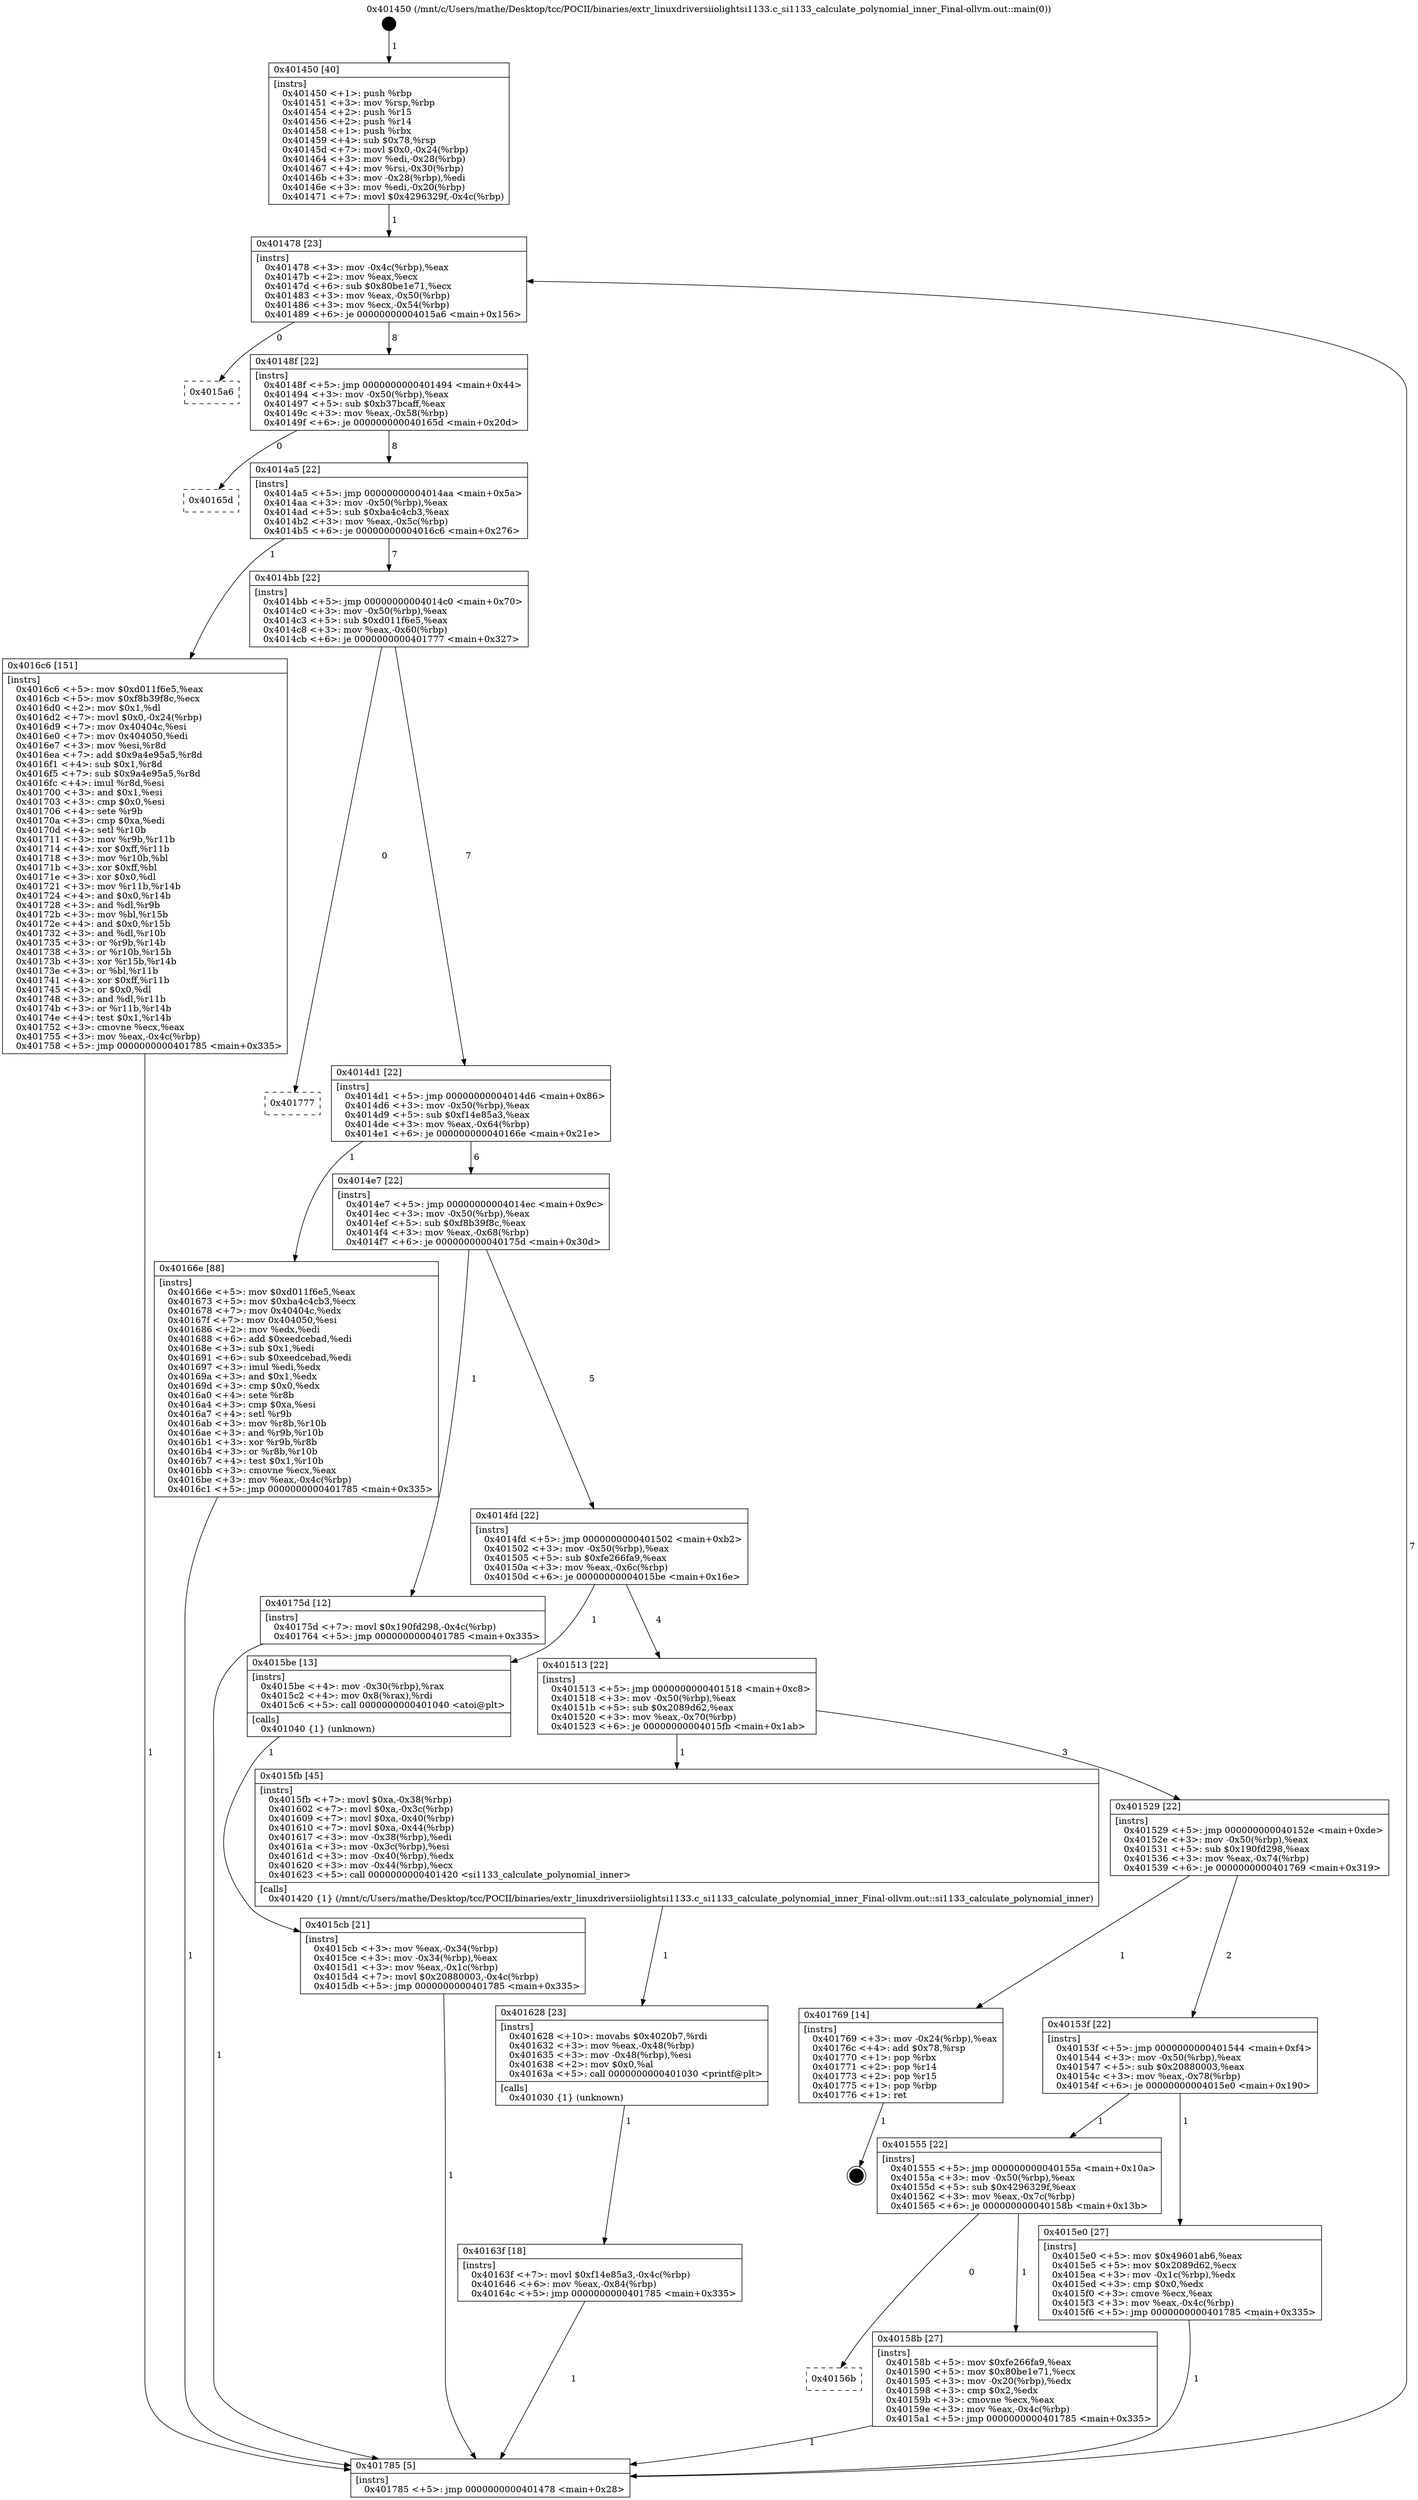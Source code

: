 digraph "0x401450" {
  label = "0x401450 (/mnt/c/Users/mathe/Desktop/tcc/POCII/binaries/extr_linuxdriversiiolightsi1133.c_si1133_calculate_polynomial_inner_Final-ollvm.out::main(0))"
  labelloc = "t"
  node[shape=record]

  Entry [label="",width=0.3,height=0.3,shape=circle,fillcolor=black,style=filled]
  "0x401478" [label="{
     0x401478 [23]\l
     | [instrs]\l
     &nbsp;&nbsp;0x401478 \<+3\>: mov -0x4c(%rbp),%eax\l
     &nbsp;&nbsp;0x40147b \<+2\>: mov %eax,%ecx\l
     &nbsp;&nbsp;0x40147d \<+6\>: sub $0x80be1e71,%ecx\l
     &nbsp;&nbsp;0x401483 \<+3\>: mov %eax,-0x50(%rbp)\l
     &nbsp;&nbsp;0x401486 \<+3\>: mov %ecx,-0x54(%rbp)\l
     &nbsp;&nbsp;0x401489 \<+6\>: je 00000000004015a6 \<main+0x156\>\l
  }"]
  "0x4015a6" [label="{
     0x4015a6\l
  }", style=dashed]
  "0x40148f" [label="{
     0x40148f [22]\l
     | [instrs]\l
     &nbsp;&nbsp;0x40148f \<+5\>: jmp 0000000000401494 \<main+0x44\>\l
     &nbsp;&nbsp;0x401494 \<+3\>: mov -0x50(%rbp),%eax\l
     &nbsp;&nbsp;0x401497 \<+5\>: sub $0xb37bcaff,%eax\l
     &nbsp;&nbsp;0x40149c \<+3\>: mov %eax,-0x58(%rbp)\l
     &nbsp;&nbsp;0x40149f \<+6\>: je 000000000040165d \<main+0x20d\>\l
  }"]
  Exit [label="",width=0.3,height=0.3,shape=circle,fillcolor=black,style=filled,peripheries=2]
  "0x40165d" [label="{
     0x40165d\l
  }", style=dashed]
  "0x4014a5" [label="{
     0x4014a5 [22]\l
     | [instrs]\l
     &nbsp;&nbsp;0x4014a5 \<+5\>: jmp 00000000004014aa \<main+0x5a\>\l
     &nbsp;&nbsp;0x4014aa \<+3\>: mov -0x50(%rbp),%eax\l
     &nbsp;&nbsp;0x4014ad \<+5\>: sub $0xba4c4cb3,%eax\l
     &nbsp;&nbsp;0x4014b2 \<+3\>: mov %eax,-0x5c(%rbp)\l
     &nbsp;&nbsp;0x4014b5 \<+6\>: je 00000000004016c6 \<main+0x276\>\l
  }"]
  "0x40163f" [label="{
     0x40163f [18]\l
     | [instrs]\l
     &nbsp;&nbsp;0x40163f \<+7\>: movl $0xf14e85a3,-0x4c(%rbp)\l
     &nbsp;&nbsp;0x401646 \<+6\>: mov %eax,-0x84(%rbp)\l
     &nbsp;&nbsp;0x40164c \<+5\>: jmp 0000000000401785 \<main+0x335\>\l
  }"]
  "0x4016c6" [label="{
     0x4016c6 [151]\l
     | [instrs]\l
     &nbsp;&nbsp;0x4016c6 \<+5\>: mov $0xd011f6e5,%eax\l
     &nbsp;&nbsp;0x4016cb \<+5\>: mov $0xf8b39f8c,%ecx\l
     &nbsp;&nbsp;0x4016d0 \<+2\>: mov $0x1,%dl\l
     &nbsp;&nbsp;0x4016d2 \<+7\>: movl $0x0,-0x24(%rbp)\l
     &nbsp;&nbsp;0x4016d9 \<+7\>: mov 0x40404c,%esi\l
     &nbsp;&nbsp;0x4016e0 \<+7\>: mov 0x404050,%edi\l
     &nbsp;&nbsp;0x4016e7 \<+3\>: mov %esi,%r8d\l
     &nbsp;&nbsp;0x4016ea \<+7\>: add $0x9a4e95a5,%r8d\l
     &nbsp;&nbsp;0x4016f1 \<+4\>: sub $0x1,%r8d\l
     &nbsp;&nbsp;0x4016f5 \<+7\>: sub $0x9a4e95a5,%r8d\l
     &nbsp;&nbsp;0x4016fc \<+4\>: imul %r8d,%esi\l
     &nbsp;&nbsp;0x401700 \<+3\>: and $0x1,%esi\l
     &nbsp;&nbsp;0x401703 \<+3\>: cmp $0x0,%esi\l
     &nbsp;&nbsp;0x401706 \<+4\>: sete %r9b\l
     &nbsp;&nbsp;0x40170a \<+3\>: cmp $0xa,%edi\l
     &nbsp;&nbsp;0x40170d \<+4\>: setl %r10b\l
     &nbsp;&nbsp;0x401711 \<+3\>: mov %r9b,%r11b\l
     &nbsp;&nbsp;0x401714 \<+4\>: xor $0xff,%r11b\l
     &nbsp;&nbsp;0x401718 \<+3\>: mov %r10b,%bl\l
     &nbsp;&nbsp;0x40171b \<+3\>: xor $0xff,%bl\l
     &nbsp;&nbsp;0x40171e \<+3\>: xor $0x0,%dl\l
     &nbsp;&nbsp;0x401721 \<+3\>: mov %r11b,%r14b\l
     &nbsp;&nbsp;0x401724 \<+4\>: and $0x0,%r14b\l
     &nbsp;&nbsp;0x401728 \<+3\>: and %dl,%r9b\l
     &nbsp;&nbsp;0x40172b \<+3\>: mov %bl,%r15b\l
     &nbsp;&nbsp;0x40172e \<+4\>: and $0x0,%r15b\l
     &nbsp;&nbsp;0x401732 \<+3\>: and %dl,%r10b\l
     &nbsp;&nbsp;0x401735 \<+3\>: or %r9b,%r14b\l
     &nbsp;&nbsp;0x401738 \<+3\>: or %r10b,%r15b\l
     &nbsp;&nbsp;0x40173b \<+3\>: xor %r15b,%r14b\l
     &nbsp;&nbsp;0x40173e \<+3\>: or %bl,%r11b\l
     &nbsp;&nbsp;0x401741 \<+4\>: xor $0xff,%r11b\l
     &nbsp;&nbsp;0x401745 \<+3\>: or $0x0,%dl\l
     &nbsp;&nbsp;0x401748 \<+3\>: and %dl,%r11b\l
     &nbsp;&nbsp;0x40174b \<+3\>: or %r11b,%r14b\l
     &nbsp;&nbsp;0x40174e \<+4\>: test $0x1,%r14b\l
     &nbsp;&nbsp;0x401752 \<+3\>: cmovne %ecx,%eax\l
     &nbsp;&nbsp;0x401755 \<+3\>: mov %eax,-0x4c(%rbp)\l
     &nbsp;&nbsp;0x401758 \<+5\>: jmp 0000000000401785 \<main+0x335\>\l
  }"]
  "0x4014bb" [label="{
     0x4014bb [22]\l
     | [instrs]\l
     &nbsp;&nbsp;0x4014bb \<+5\>: jmp 00000000004014c0 \<main+0x70\>\l
     &nbsp;&nbsp;0x4014c0 \<+3\>: mov -0x50(%rbp),%eax\l
     &nbsp;&nbsp;0x4014c3 \<+5\>: sub $0xd011f6e5,%eax\l
     &nbsp;&nbsp;0x4014c8 \<+3\>: mov %eax,-0x60(%rbp)\l
     &nbsp;&nbsp;0x4014cb \<+6\>: je 0000000000401777 \<main+0x327\>\l
  }"]
  "0x401628" [label="{
     0x401628 [23]\l
     | [instrs]\l
     &nbsp;&nbsp;0x401628 \<+10\>: movabs $0x4020b7,%rdi\l
     &nbsp;&nbsp;0x401632 \<+3\>: mov %eax,-0x48(%rbp)\l
     &nbsp;&nbsp;0x401635 \<+3\>: mov -0x48(%rbp),%esi\l
     &nbsp;&nbsp;0x401638 \<+2\>: mov $0x0,%al\l
     &nbsp;&nbsp;0x40163a \<+5\>: call 0000000000401030 \<printf@plt\>\l
     | [calls]\l
     &nbsp;&nbsp;0x401030 \{1\} (unknown)\l
  }"]
  "0x401777" [label="{
     0x401777\l
  }", style=dashed]
  "0x4014d1" [label="{
     0x4014d1 [22]\l
     | [instrs]\l
     &nbsp;&nbsp;0x4014d1 \<+5\>: jmp 00000000004014d6 \<main+0x86\>\l
     &nbsp;&nbsp;0x4014d6 \<+3\>: mov -0x50(%rbp),%eax\l
     &nbsp;&nbsp;0x4014d9 \<+5\>: sub $0xf14e85a3,%eax\l
     &nbsp;&nbsp;0x4014de \<+3\>: mov %eax,-0x64(%rbp)\l
     &nbsp;&nbsp;0x4014e1 \<+6\>: je 000000000040166e \<main+0x21e\>\l
  }"]
  "0x4015cb" [label="{
     0x4015cb [21]\l
     | [instrs]\l
     &nbsp;&nbsp;0x4015cb \<+3\>: mov %eax,-0x34(%rbp)\l
     &nbsp;&nbsp;0x4015ce \<+3\>: mov -0x34(%rbp),%eax\l
     &nbsp;&nbsp;0x4015d1 \<+3\>: mov %eax,-0x1c(%rbp)\l
     &nbsp;&nbsp;0x4015d4 \<+7\>: movl $0x20880003,-0x4c(%rbp)\l
     &nbsp;&nbsp;0x4015db \<+5\>: jmp 0000000000401785 \<main+0x335\>\l
  }"]
  "0x40166e" [label="{
     0x40166e [88]\l
     | [instrs]\l
     &nbsp;&nbsp;0x40166e \<+5\>: mov $0xd011f6e5,%eax\l
     &nbsp;&nbsp;0x401673 \<+5\>: mov $0xba4c4cb3,%ecx\l
     &nbsp;&nbsp;0x401678 \<+7\>: mov 0x40404c,%edx\l
     &nbsp;&nbsp;0x40167f \<+7\>: mov 0x404050,%esi\l
     &nbsp;&nbsp;0x401686 \<+2\>: mov %edx,%edi\l
     &nbsp;&nbsp;0x401688 \<+6\>: add $0xeedcebad,%edi\l
     &nbsp;&nbsp;0x40168e \<+3\>: sub $0x1,%edi\l
     &nbsp;&nbsp;0x401691 \<+6\>: sub $0xeedcebad,%edi\l
     &nbsp;&nbsp;0x401697 \<+3\>: imul %edi,%edx\l
     &nbsp;&nbsp;0x40169a \<+3\>: and $0x1,%edx\l
     &nbsp;&nbsp;0x40169d \<+3\>: cmp $0x0,%edx\l
     &nbsp;&nbsp;0x4016a0 \<+4\>: sete %r8b\l
     &nbsp;&nbsp;0x4016a4 \<+3\>: cmp $0xa,%esi\l
     &nbsp;&nbsp;0x4016a7 \<+4\>: setl %r9b\l
     &nbsp;&nbsp;0x4016ab \<+3\>: mov %r8b,%r10b\l
     &nbsp;&nbsp;0x4016ae \<+3\>: and %r9b,%r10b\l
     &nbsp;&nbsp;0x4016b1 \<+3\>: xor %r9b,%r8b\l
     &nbsp;&nbsp;0x4016b4 \<+3\>: or %r8b,%r10b\l
     &nbsp;&nbsp;0x4016b7 \<+4\>: test $0x1,%r10b\l
     &nbsp;&nbsp;0x4016bb \<+3\>: cmovne %ecx,%eax\l
     &nbsp;&nbsp;0x4016be \<+3\>: mov %eax,-0x4c(%rbp)\l
     &nbsp;&nbsp;0x4016c1 \<+5\>: jmp 0000000000401785 \<main+0x335\>\l
  }"]
  "0x4014e7" [label="{
     0x4014e7 [22]\l
     | [instrs]\l
     &nbsp;&nbsp;0x4014e7 \<+5\>: jmp 00000000004014ec \<main+0x9c\>\l
     &nbsp;&nbsp;0x4014ec \<+3\>: mov -0x50(%rbp),%eax\l
     &nbsp;&nbsp;0x4014ef \<+5\>: sub $0xf8b39f8c,%eax\l
     &nbsp;&nbsp;0x4014f4 \<+3\>: mov %eax,-0x68(%rbp)\l
     &nbsp;&nbsp;0x4014f7 \<+6\>: je 000000000040175d \<main+0x30d\>\l
  }"]
  "0x401450" [label="{
     0x401450 [40]\l
     | [instrs]\l
     &nbsp;&nbsp;0x401450 \<+1\>: push %rbp\l
     &nbsp;&nbsp;0x401451 \<+3\>: mov %rsp,%rbp\l
     &nbsp;&nbsp;0x401454 \<+2\>: push %r15\l
     &nbsp;&nbsp;0x401456 \<+2\>: push %r14\l
     &nbsp;&nbsp;0x401458 \<+1\>: push %rbx\l
     &nbsp;&nbsp;0x401459 \<+4\>: sub $0x78,%rsp\l
     &nbsp;&nbsp;0x40145d \<+7\>: movl $0x0,-0x24(%rbp)\l
     &nbsp;&nbsp;0x401464 \<+3\>: mov %edi,-0x28(%rbp)\l
     &nbsp;&nbsp;0x401467 \<+4\>: mov %rsi,-0x30(%rbp)\l
     &nbsp;&nbsp;0x40146b \<+3\>: mov -0x28(%rbp),%edi\l
     &nbsp;&nbsp;0x40146e \<+3\>: mov %edi,-0x20(%rbp)\l
     &nbsp;&nbsp;0x401471 \<+7\>: movl $0x4296329f,-0x4c(%rbp)\l
  }"]
  "0x40175d" [label="{
     0x40175d [12]\l
     | [instrs]\l
     &nbsp;&nbsp;0x40175d \<+7\>: movl $0x190fd298,-0x4c(%rbp)\l
     &nbsp;&nbsp;0x401764 \<+5\>: jmp 0000000000401785 \<main+0x335\>\l
  }"]
  "0x4014fd" [label="{
     0x4014fd [22]\l
     | [instrs]\l
     &nbsp;&nbsp;0x4014fd \<+5\>: jmp 0000000000401502 \<main+0xb2\>\l
     &nbsp;&nbsp;0x401502 \<+3\>: mov -0x50(%rbp),%eax\l
     &nbsp;&nbsp;0x401505 \<+5\>: sub $0xfe266fa9,%eax\l
     &nbsp;&nbsp;0x40150a \<+3\>: mov %eax,-0x6c(%rbp)\l
     &nbsp;&nbsp;0x40150d \<+6\>: je 00000000004015be \<main+0x16e\>\l
  }"]
  "0x401785" [label="{
     0x401785 [5]\l
     | [instrs]\l
     &nbsp;&nbsp;0x401785 \<+5\>: jmp 0000000000401478 \<main+0x28\>\l
  }"]
  "0x4015be" [label="{
     0x4015be [13]\l
     | [instrs]\l
     &nbsp;&nbsp;0x4015be \<+4\>: mov -0x30(%rbp),%rax\l
     &nbsp;&nbsp;0x4015c2 \<+4\>: mov 0x8(%rax),%rdi\l
     &nbsp;&nbsp;0x4015c6 \<+5\>: call 0000000000401040 \<atoi@plt\>\l
     | [calls]\l
     &nbsp;&nbsp;0x401040 \{1\} (unknown)\l
  }"]
  "0x401513" [label="{
     0x401513 [22]\l
     | [instrs]\l
     &nbsp;&nbsp;0x401513 \<+5\>: jmp 0000000000401518 \<main+0xc8\>\l
     &nbsp;&nbsp;0x401518 \<+3\>: mov -0x50(%rbp),%eax\l
     &nbsp;&nbsp;0x40151b \<+5\>: sub $0x2089d62,%eax\l
     &nbsp;&nbsp;0x401520 \<+3\>: mov %eax,-0x70(%rbp)\l
     &nbsp;&nbsp;0x401523 \<+6\>: je 00000000004015fb \<main+0x1ab\>\l
  }"]
  "0x40156b" [label="{
     0x40156b\l
  }", style=dashed]
  "0x4015fb" [label="{
     0x4015fb [45]\l
     | [instrs]\l
     &nbsp;&nbsp;0x4015fb \<+7\>: movl $0xa,-0x38(%rbp)\l
     &nbsp;&nbsp;0x401602 \<+7\>: movl $0xa,-0x3c(%rbp)\l
     &nbsp;&nbsp;0x401609 \<+7\>: movl $0xa,-0x40(%rbp)\l
     &nbsp;&nbsp;0x401610 \<+7\>: movl $0xa,-0x44(%rbp)\l
     &nbsp;&nbsp;0x401617 \<+3\>: mov -0x38(%rbp),%edi\l
     &nbsp;&nbsp;0x40161a \<+3\>: mov -0x3c(%rbp),%esi\l
     &nbsp;&nbsp;0x40161d \<+3\>: mov -0x40(%rbp),%edx\l
     &nbsp;&nbsp;0x401620 \<+3\>: mov -0x44(%rbp),%ecx\l
     &nbsp;&nbsp;0x401623 \<+5\>: call 0000000000401420 \<si1133_calculate_polynomial_inner\>\l
     | [calls]\l
     &nbsp;&nbsp;0x401420 \{1\} (/mnt/c/Users/mathe/Desktop/tcc/POCII/binaries/extr_linuxdriversiiolightsi1133.c_si1133_calculate_polynomial_inner_Final-ollvm.out::si1133_calculate_polynomial_inner)\l
  }"]
  "0x401529" [label="{
     0x401529 [22]\l
     | [instrs]\l
     &nbsp;&nbsp;0x401529 \<+5\>: jmp 000000000040152e \<main+0xde\>\l
     &nbsp;&nbsp;0x40152e \<+3\>: mov -0x50(%rbp),%eax\l
     &nbsp;&nbsp;0x401531 \<+5\>: sub $0x190fd298,%eax\l
     &nbsp;&nbsp;0x401536 \<+3\>: mov %eax,-0x74(%rbp)\l
     &nbsp;&nbsp;0x401539 \<+6\>: je 0000000000401769 \<main+0x319\>\l
  }"]
  "0x40158b" [label="{
     0x40158b [27]\l
     | [instrs]\l
     &nbsp;&nbsp;0x40158b \<+5\>: mov $0xfe266fa9,%eax\l
     &nbsp;&nbsp;0x401590 \<+5\>: mov $0x80be1e71,%ecx\l
     &nbsp;&nbsp;0x401595 \<+3\>: mov -0x20(%rbp),%edx\l
     &nbsp;&nbsp;0x401598 \<+3\>: cmp $0x2,%edx\l
     &nbsp;&nbsp;0x40159b \<+3\>: cmovne %ecx,%eax\l
     &nbsp;&nbsp;0x40159e \<+3\>: mov %eax,-0x4c(%rbp)\l
     &nbsp;&nbsp;0x4015a1 \<+5\>: jmp 0000000000401785 \<main+0x335\>\l
  }"]
  "0x401769" [label="{
     0x401769 [14]\l
     | [instrs]\l
     &nbsp;&nbsp;0x401769 \<+3\>: mov -0x24(%rbp),%eax\l
     &nbsp;&nbsp;0x40176c \<+4\>: add $0x78,%rsp\l
     &nbsp;&nbsp;0x401770 \<+1\>: pop %rbx\l
     &nbsp;&nbsp;0x401771 \<+2\>: pop %r14\l
     &nbsp;&nbsp;0x401773 \<+2\>: pop %r15\l
     &nbsp;&nbsp;0x401775 \<+1\>: pop %rbp\l
     &nbsp;&nbsp;0x401776 \<+1\>: ret\l
  }"]
  "0x40153f" [label="{
     0x40153f [22]\l
     | [instrs]\l
     &nbsp;&nbsp;0x40153f \<+5\>: jmp 0000000000401544 \<main+0xf4\>\l
     &nbsp;&nbsp;0x401544 \<+3\>: mov -0x50(%rbp),%eax\l
     &nbsp;&nbsp;0x401547 \<+5\>: sub $0x20880003,%eax\l
     &nbsp;&nbsp;0x40154c \<+3\>: mov %eax,-0x78(%rbp)\l
     &nbsp;&nbsp;0x40154f \<+6\>: je 00000000004015e0 \<main+0x190\>\l
  }"]
  "0x401555" [label="{
     0x401555 [22]\l
     | [instrs]\l
     &nbsp;&nbsp;0x401555 \<+5\>: jmp 000000000040155a \<main+0x10a\>\l
     &nbsp;&nbsp;0x40155a \<+3\>: mov -0x50(%rbp),%eax\l
     &nbsp;&nbsp;0x40155d \<+5\>: sub $0x4296329f,%eax\l
     &nbsp;&nbsp;0x401562 \<+3\>: mov %eax,-0x7c(%rbp)\l
     &nbsp;&nbsp;0x401565 \<+6\>: je 000000000040158b \<main+0x13b\>\l
  }"]
  "0x4015e0" [label="{
     0x4015e0 [27]\l
     | [instrs]\l
     &nbsp;&nbsp;0x4015e0 \<+5\>: mov $0x49601ab6,%eax\l
     &nbsp;&nbsp;0x4015e5 \<+5\>: mov $0x2089d62,%ecx\l
     &nbsp;&nbsp;0x4015ea \<+3\>: mov -0x1c(%rbp),%edx\l
     &nbsp;&nbsp;0x4015ed \<+3\>: cmp $0x0,%edx\l
     &nbsp;&nbsp;0x4015f0 \<+3\>: cmove %ecx,%eax\l
     &nbsp;&nbsp;0x4015f3 \<+3\>: mov %eax,-0x4c(%rbp)\l
     &nbsp;&nbsp;0x4015f6 \<+5\>: jmp 0000000000401785 \<main+0x335\>\l
  }"]
  Entry -> "0x401450" [label=" 1"]
  "0x401478" -> "0x4015a6" [label=" 0"]
  "0x401478" -> "0x40148f" [label=" 8"]
  "0x401769" -> Exit [label=" 1"]
  "0x40148f" -> "0x40165d" [label=" 0"]
  "0x40148f" -> "0x4014a5" [label=" 8"]
  "0x40175d" -> "0x401785" [label=" 1"]
  "0x4014a5" -> "0x4016c6" [label=" 1"]
  "0x4014a5" -> "0x4014bb" [label=" 7"]
  "0x4016c6" -> "0x401785" [label=" 1"]
  "0x4014bb" -> "0x401777" [label=" 0"]
  "0x4014bb" -> "0x4014d1" [label=" 7"]
  "0x40166e" -> "0x401785" [label=" 1"]
  "0x4014d1" -> "0x40166e" [label=" 1"]
  "0x4014d1" -> "0x4014e7" [label=" 6"]
  "0x40163f" -> "0x401785" [label=" 1"]
  "0x4014e7" -> "0x40175d" [label=" 1"]
  "0x4014e7" -> "0x4014fd" [label=" 5"]
  "0x401628" -> "0x40163f" [label=" 1"]
  "0x4014fd" -> "0x4015be" [label=" 1"]
  "0x4014fd" -> "0x401513" [label=" 4"]
  "0x4015fb" -> "0x401628" [label=" 1"]
  "0x401513" -> "0x4015fb" [label=" 1"]
  "0x401513" -> "0x401529" [label=" 3"]
  "0x4015e0" -> "0x401785" [label=" 1"]
  "0x401529" -> "0x401769" [label=" 1"]
  "0x401529" -> "0x40153f" [label=" 2"]
  "0x4015cb" -> "0x401785" [label=" 1"]
  "0x40153f" -> "0x4015e0" [label=" 1"]
  "0x40153f" -> "0x401555" [label=" 1"]
  "0x4015be" -> "0x4015cb" [label=" 1"]
  "0x401555" -> "0x40158b" [label=" 1"]
  "0x401555" -> "0x40156b" [label=" 0"]
  "0x40158b" -> "0x401785" [label=" 1"]
  "0x401450" -> "0x401478" [label=" 1"]
  "0x401785" -> "0x401478" [label=" 7"]
}
